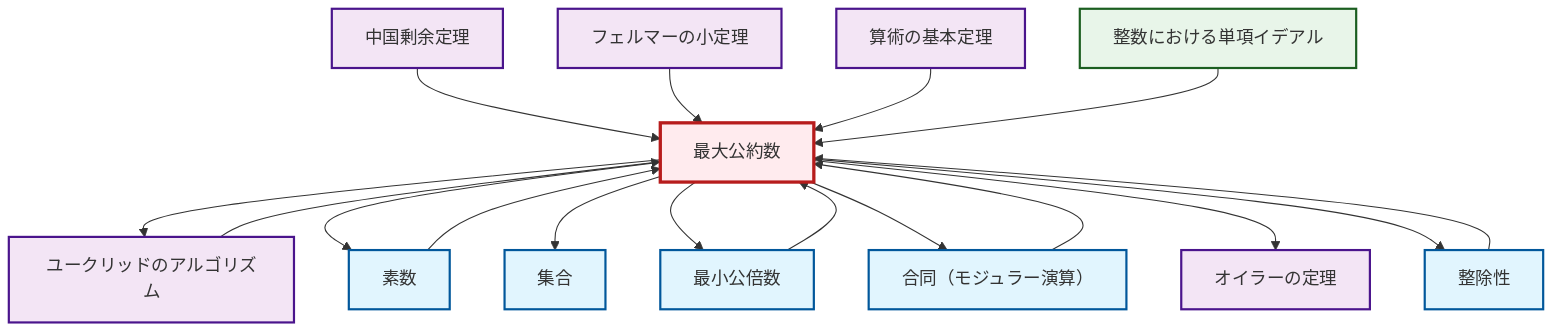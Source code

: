graph TD
    classDef definition fill:#e1f5fe,stroke:#01579b,stroke-width:2px
    classDef theorem fill:#f3e5f5,stroke:#4a148c,stroke-width:2px
    classDef axiom fill:#fff3e0,stroke:#e65100,stroke-width:2px
    classDef example fill:#e8f5e9,stroke:#1b5e20,stroke-width:2px
    classDef current fill:#ffebee,stroke:#b71c1c,stroke-width:3px
    def-gcd["最大公約数"]:::definition
    def-congruence["合同（モジュラー演算）"]:::definition
    def-set["集合"]:::definition
    thm-fermat-little["フェルマーの小定理"]:::theorem
    def-prime["素数"]:::definition
    thm-chinese-remainder["中国剰余定理"]:::theorem
    thm-euclidean-algorithm["ユークリッドのアルゴリズム"]:::theorem
    ex-principal-ideal["整数における単項イデアル"]:::example
    def-lcm["最小公倍数"]:::definition
    def-divisibility["整除性"]:::definition
    thm-euler["オイラーの定理"]:::theorem
    thm-fundamental-arithmetic["算術の基本定理"]:::theorem
    def-gcd --> thm-euclidean-algorithm
    def-gcd --> def-prime
    def-gcd --> def-set
    def-gcd --> def-lcm
    def-gcd --> def-congruence
    def-gcd --> thm-euler
    def-divisibility --> def-gcd
    thm-chinese-remainder --> def-gcd
    def-gcd --> def-divisibility
    def-lcm --> def-gcd
    thm-fermat-little --> def-gcd
    thm-fundamental-arithmetic --> def-gcd
    def-congruence --> def-gcd
    thm-euclidean-algorithm --> def-gcd
    ex-principal-ideal --> def-gcd
    def-prime --> def-gcd
    class def-gcd current